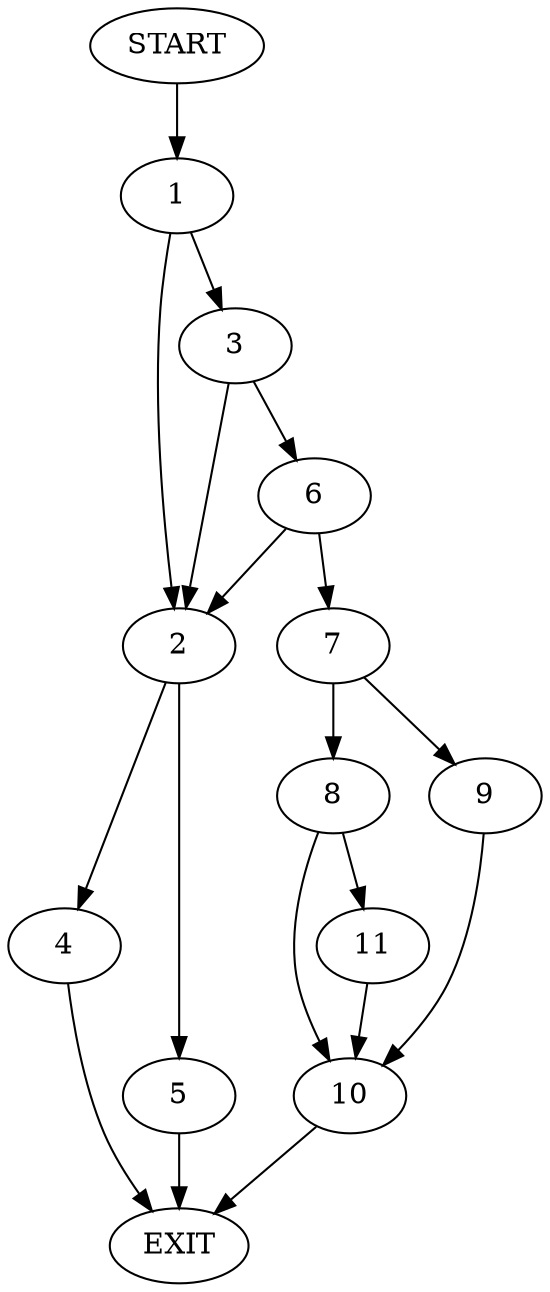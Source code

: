 digraph {
0 [label="START"]
12 [label="EXIT"]
0 -> 1
1 -> 2
1 -> 3
2 -> 4
2 -> 5
3 -> 6
3 -> 2
6 -> 7
6 -> 2
7 -> 8
7 -> 9
9 -> 10
8 -> 11
8 -> 10
10 -> 12
11 -> 10
5 -> 12
4 -> 12
}
